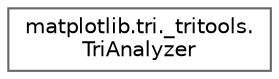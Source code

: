 digraph "Graphical Class Hierarchy"
{
 // LATEX_PDF_SIZE
  bgcolor="transparent";
  edge [fontname=Helvetica,fontsize=10,labelfontname=Helvetica,labelfontsize=10];
  node [fontname=Helvetica,fontsize=10,shape=box,height=0.2,width=0.4];
  rankdir="LR";
  Node0 [id="Node000000",label="matplotlib.tri._tritools.\lTriAnalyzer",height=0.2,width=0.4,color="grey40", fillcolor="white", style="filled",URL="$d2/de5/classmatplotlib_1_1tri_1_1__tritools_1_1TriAnalyzer.html",tooltip=" "];
}
